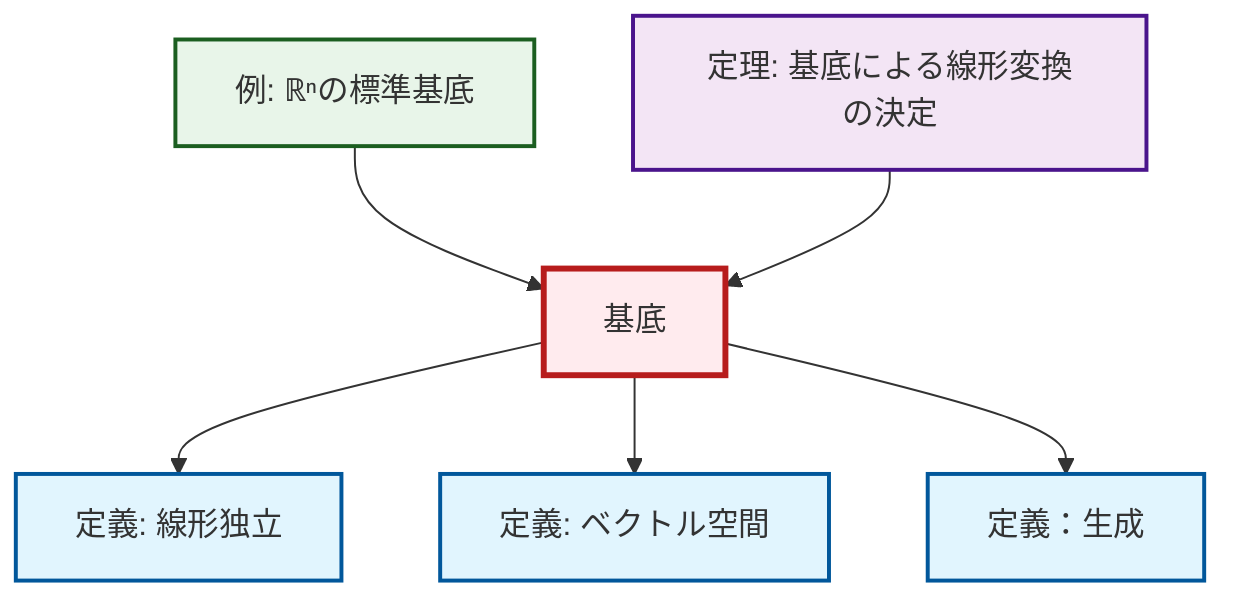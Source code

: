 graph TD
    classDef definition fill:#e1f5fe,stroke:#01579b,stroke-width:2px
    classDef theorem fill:#f3e5f5,stroke:#4a148c,stroke-width:2px
    classDef axiom fill:#fff3e0,stroke:#e65100,stroke-width:2px
    classDef example fill:#e8f5e9,stroke:#1b5e20,stroke-width:2px
    classDef current fill:#ffebee,stroke:#b71c1c,stroke-width:3px
    thm-linear-transformation-basis["定理: 基底による線形変換の決定"]:::theorem
    def-span["定義：生成"]:::definition
    def-basis["基底"]:::definition
    def-linear-independence["定義: 線形独立"]:::definition
    def-vector-space["定義: ベクトル空間"]:::definition
    ex-standard-basis-rn["例: ℝⁿの標準基底"]:::example
    def-basis --> def-linear-independence
    ex-standard-basis-rn --> def-basis
    def-basis --> def-vector-space
    def-basis --> def-span
    thm-linear-transformation-basis --> def-basis
    class def-basis current